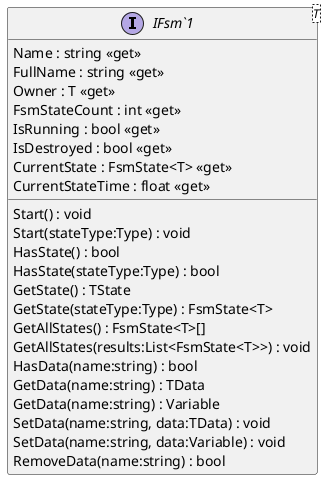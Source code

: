 @startuml
interface "IFsm`1"<T> {
    Name : string <<get>>
    FullName : string <<get>>
    Owner : T <<get>>
    FsmStateCount : int <<get>>
    IsRunning : bool <<get>>
    IsDestroyed : bool <<get>>
    CurrentState : FsmState<T> <<get>>
    CurrentStateTime : float <<get>>
    Start() : void
    Start(stateType:Type) : void
    HasState() : bool
    HasState(stateType:Type) : bool
    GetState() : TState
    GetState(stateType:Type) : FsmState<T>
    GetAllStates() : FsmState<T>[]
    GetAllStates(results:List<FsmState<T>>) : void
    HasData(name:string) : bool
    GetData(name:string) : TData
    GetData(name:string) : Variable
    SetData(name:string, data:TData) : void
    SetData(name:string, data:Variable) : void
    RemoveData(name:string) : bool
}
@enduml
